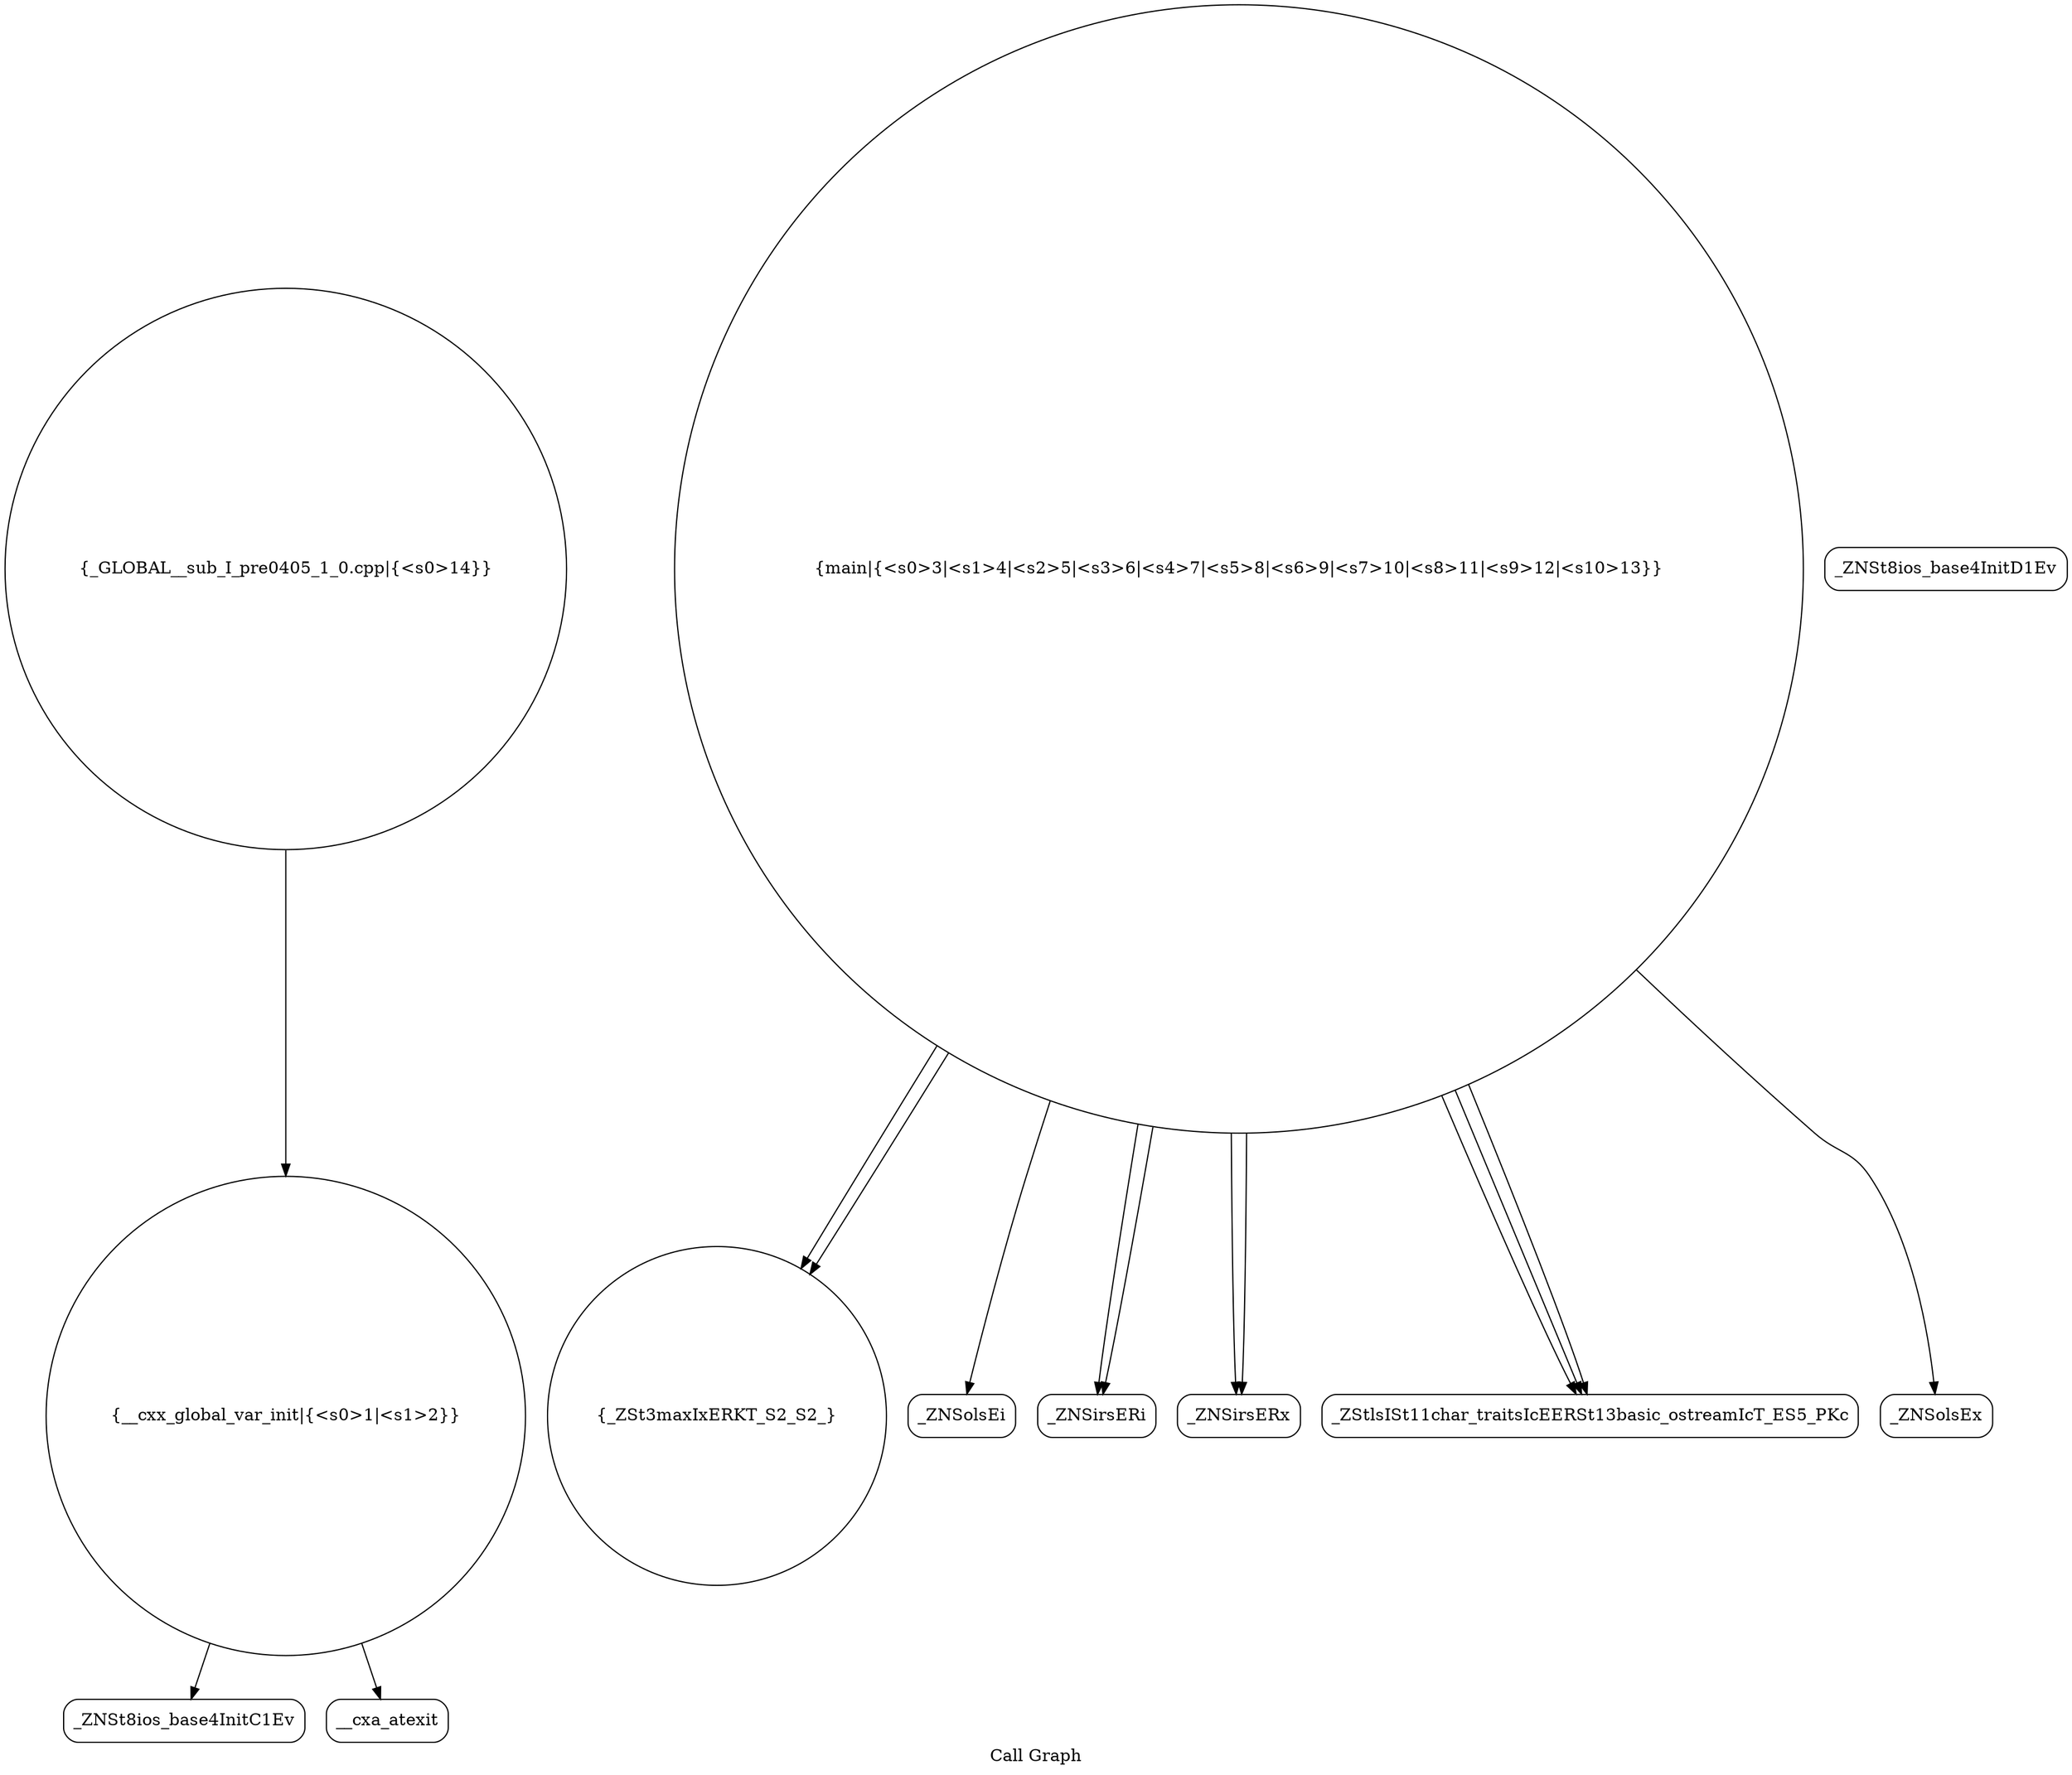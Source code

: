 digraph "Call Graph" {
	label="Call Graph";

	Node0x56427b031430 [shape=record,shape=circle,label="{__cxx_global_var_init|{<s0>1|<s1>2}}"];
	Node0x56427b031430:s0 -> Node0x56427b0318c0[color=black];
	Node0x56427b031430:s1 -> Node0x56427b0319c0[color=black];
	Node0x56427b031bc0 [shape=record,shape=circle,label="{_ZSt3maxIxERKT_S2_S2_}"];
	Node0x56427b031940 [shape=record,shape=Mrecord,label="{_ZNSt8ios_base4InitD1Ev}"];
	Node0x56427b031cc0 [shape=record,shape=Mrecord,label="{_ZNSolsEi}"];
	Node0x56427b031a40 [shape=record,shape=circle,label="{main|{<s0>3|<s1>4|<s2>5|<s3>6|<s4>7|<s5>8|<s6>9|<s7>10|<s8>11|<s9>12|<s10>13}}"];
	Node0x56427b031a40:s0 -> Node0x56427b031ac0[color=black];
	Node0x56427b031a40:s1 -> Node0x56427b031ac0[color=black];
	Node0x56427b031a40:s2 -> Node0x56427b031b40[color=black];
	Node0x56427b031a40:s3 -> Node0x56427b031b40[color=black];
	Node0x56427b031a40:s4 -> Node0x56427b031bc0[color=black];
	Node0x56427b031a40:s5 -> Node0x56427b031c40[color=black];
	Node0x56427b031a40:s6 -> Node0x56427b031cc0[color=black];
	Node0x56427b031a40:s7 -> Node0x56427b031c40[color=black];
	Node0x56427b031a40:s8 -> Node0x56427b031bc0[color=black];
	Node0x56427b031a40:s9 -> Node0x56427b031d40[color=black];
	Node0x56427b031a40:s10 -> Node0x56427b031c40[color=black];
	Node0x56427b031dc0 [shape=record,shape=circle,label="{_GLOBAL__sub_I_pre0405_1_0.cpp|{<s0>14}}"];
	Node0x56427b031dc0:s0 -> Node0x56427b031430[color=black];
	Node0x56427b031b40 [shape=record,shape=Mrecord,label="{_ZNSirsERx}"];
	Node0x56427b0318c0 [shape=record,shape=Mrecord,label="{_ZNSt8ios_base4InitC1Ev}"];
	Node0x56427b031c40 [shape=record,shape=Mrecord,label="{_ZStlsISt11char_traitsIcEERSt13basic_ostreamIcT_ES5_PKc}"];
	Node0x56427b0319c0 [shape=record,shape=Mrecord,label="{__cxa_atexit}"];
	Node0x56427b031d40 [shape=record,shape=Mrecord,label="{_ZNSolsEx}"];
	Node0x56427b031ac0 [shape=record,shape=Mrecord,label="{_ZNSirsERi}"];
}
